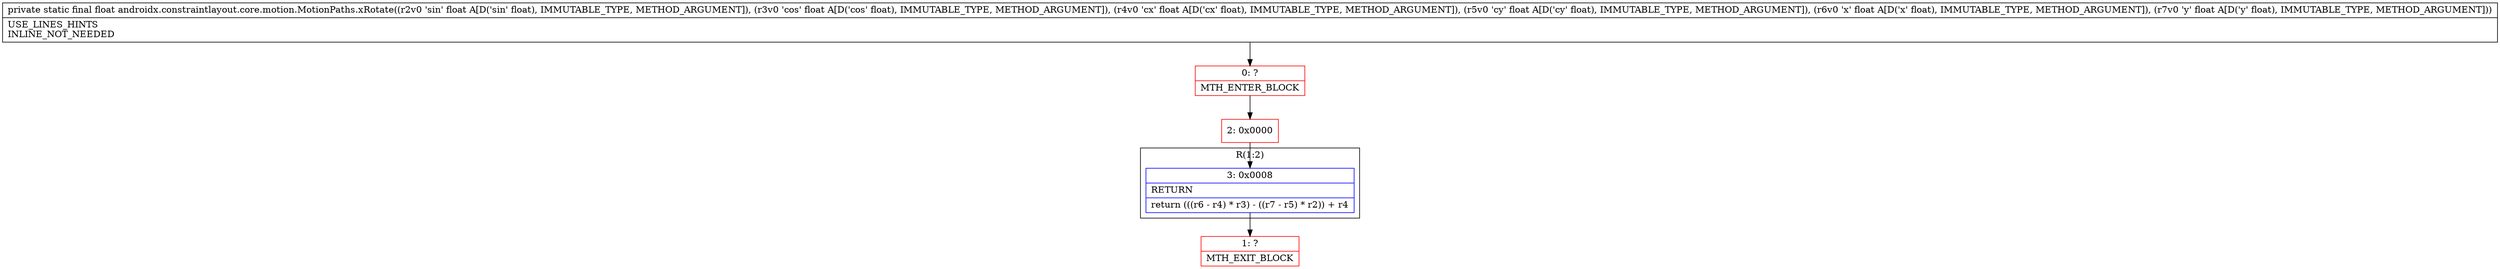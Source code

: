 digraph "CFG forandroidx.constraintlayout.core.motion.MotionPaths.xRotate(FFFFFF)F" {
subgraph cluster_Region_768710090 {
label = "R(1:2)";
node [shape=record,color=blue];
Node_3 [shape=record,label="{3\:\ 0x0008|RETURN\l|return (((r6 \- r4) * r3) \- ((r7 \- r5) * r2)) + r4\l}"];
}
Node_0 [shape=record,color=red,label="{0\:\ ?|MTH_ENTER_BLOCK\l}"];
Node_2 [shape=record,color=red,label="{2\:\ 0x0000}"];
Node_1 [shape=record,color=red,label="{1\:\ ?|MTH_EXIT_BLOCK\l}"];
MethodNode[shape=record,label="{private static final float androidx.constraintlayout.core.motion.MotionPaths.xRotate((r2v0 'sin' float A[D('sin' float), IMMUTABLE_TYPE, METHOD_ARGUMENT]), (r3v0 'cos' float A[D('cos' float), IMMUTABLE_TYPE, METHOD_ARGUMENT]), (r4v0 'cx' float A[D('cx' float), IMMUTABLE_TYPE, METHOD_ARGUMENT]), (r5v0 'cy' float A[D('cy' float), IMMUTABLE_TYPE, METHOD_ARGUMENT]), (r6v0 'x' float A[D('x' float), IMMUTABLE_TYPE, METHOD_ARGUMENT]), (r7v0 'y' float A[D('y' float), IMMUTABLE_TYPE, METHOD_ARGUMENT]))  | USE_LINES_HINTS\lINLINE_NOT_NEEDED\l}"];
MethodNode -> Node_0;Node_3 -> Node_1;
Node_0 -> Node_2;
Node_2 -> Node_3;
}

